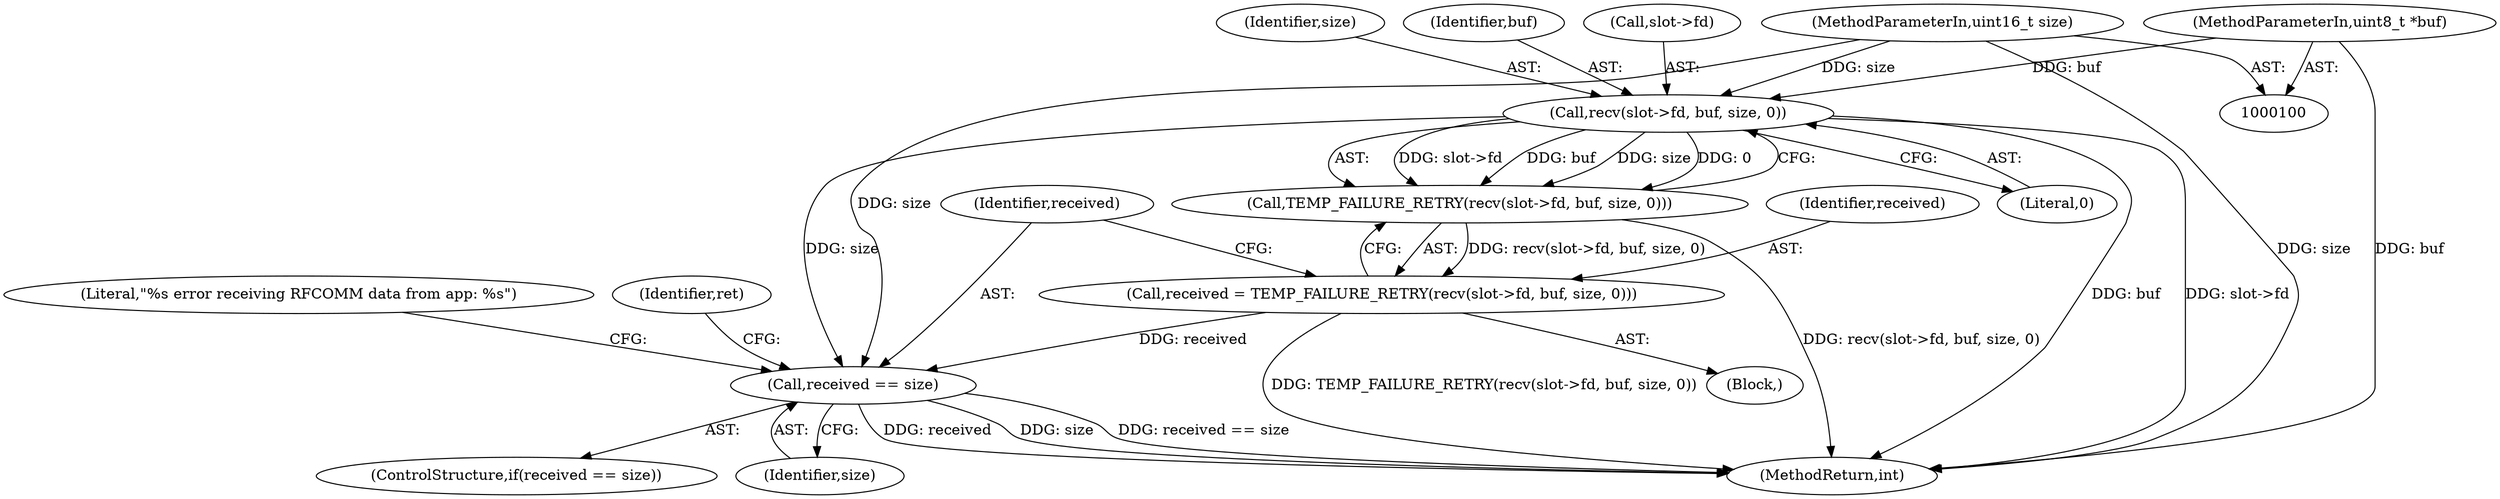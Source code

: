 digraph "0_Android_472271b153c5dc53c28beac55480a8d8434b2d5c_32@API" {
"1000131" [label="(Call,recv(slot->fd, buf, size, 0))"];
"1000102" [label="(MethodParameterIn,uint8_t *buf)"];
"1000103" [label="(MethodParameterIn,uint16_t size)"];
"1000130" [label="(Call,TEMP_FAILURE_RETRY(recv(slot->fd, buf, size, 0)))"];
"1000128" [label="(Call,received = TEMP_FAILURE_RETRY(recv(slot->fd, buf, size, 0)))"];
"1000139" [label="(Call,received == size)"];
"1000136" [label="(Identifier,size)"];
"1000102" [label="(MethodParameterIn,uint8_t *buf)"];
"1000104" [label="(Block,)"];
"1000139" [label="(Call,received == size)"];
"1000129" [label="(Identifier,received)"];
"1000140" [label="(Identifier,received)"];
"1000135" [label="(Identifier,buf)"];
"1000137" [label="(Literal,0)"];
"1000144" [label="(Identifier,ret)"];
"1000132" [label="(Call,slot->fd)"];
"1000131" [label="(Call,recv(slot->fd, buf, size, 0))"];
"1000128" [label="(Call,received = TEMP_FAILURE_RETRY(recv(slot->fd, buf, size, 0)))"];
"1000138" [label="(ControlStructure,if(received == size))"];
"1000141" [label="(Identifier,size)"];
"1000149" [label="(Literal,\"%s error receiving RFCOMM data from app: %s\")"];
"1000130" [label="(Call,TEMP_FAILURE_RETRY(recv(slot->fd, buf, size, 0)))"];
"1000103" [label="(MethodParameterIn,uint16_t size)"];
"1000161" [label="(MethodReturn,int)"];
"1000131" -> "1000130"  [label="AST: "];
"1000131" -> "1000137"  [label="CFG: "];
"1000132" -> "1000131"  [label="AST: "];
"1000135" -> "1000131"  [label="AST: "];
"1000136" -> "1000131"  [label="AST: "];
"1000137" -> "1000131"  [label="AST: "];
"1000130" -> "1000131"  [label="CFG: "];
"1000131" -> "1000161"  [label="DDG: slot->fd"];
"1000131" -> "1000161"  [label="DDG: buf"];
"1000131" -> "1000130"  [label="DDG: slot->fd"];
"1000131" -> "1000130"  [label="DDG: buf"];
"1000131" -> "1000130"  [label="DDG: size"];
"1000131" -> "1000130"  [label="DDG: 0"];
"1000102" -> "1000131"  [label="DDG: buf"];
"1000103" -> "1000131"  [label="DDG: size"];
"1000131" -> "1000139"  [label="DDG: size"];
"1000102" -> "1000100"  [label="AST: "];
"1000102" -> "1000161"  [label="DDG: buf"];
"1000103" -> "1000100"  [label="AST: "];
"1000103" -> "1000161"  [label="DDG: size"];
"1000103" -> "1000139"  [label="DDG: size"];
"1000130" -> "1000128"  [label="AST: "];
"1000128" -> "1000130"  [label="CFG: "];
"1000130" -> "1000161"  [label="DDG: recv(slot->fd, buf, size, 0)"];
"1000130" -> "1000128"  [label="DDG: recv(slot->fd, buf, size, 0)"];
"1000128" -> "1000104"  [label="AST: "];
"1000129" -> "1000128"  [label="AST: "];
"1000140" -> "1000128"  [label="CFG: "];
"1000128" -> "1000161"  [label="DDG: TEMP_FAILURE_RETRY(recv(slot->fd, buf, size, 0))"];
"1000128" -> "1000139"  [label="DDG: received"];
"1000139" -> "1000138"  [label="AST: "];
"1000139" -> "1000141"  [label="CFG: "];
"1000140" -> "1000139"  [label="AST: "];
"1000141" -> "1000139"  [label="AST: "];
"1000144" -> "1000139"  [label="CFG: "];
"1000149" -> "1000139"  [label="CFG: "];
"1000139" -> "1000161"  [label="DDG: size"];
"1000139" -> "1000161"  [label="DDG: received == size"];
"1000139" -> "1000161"  [label="DDG: received"];
}
